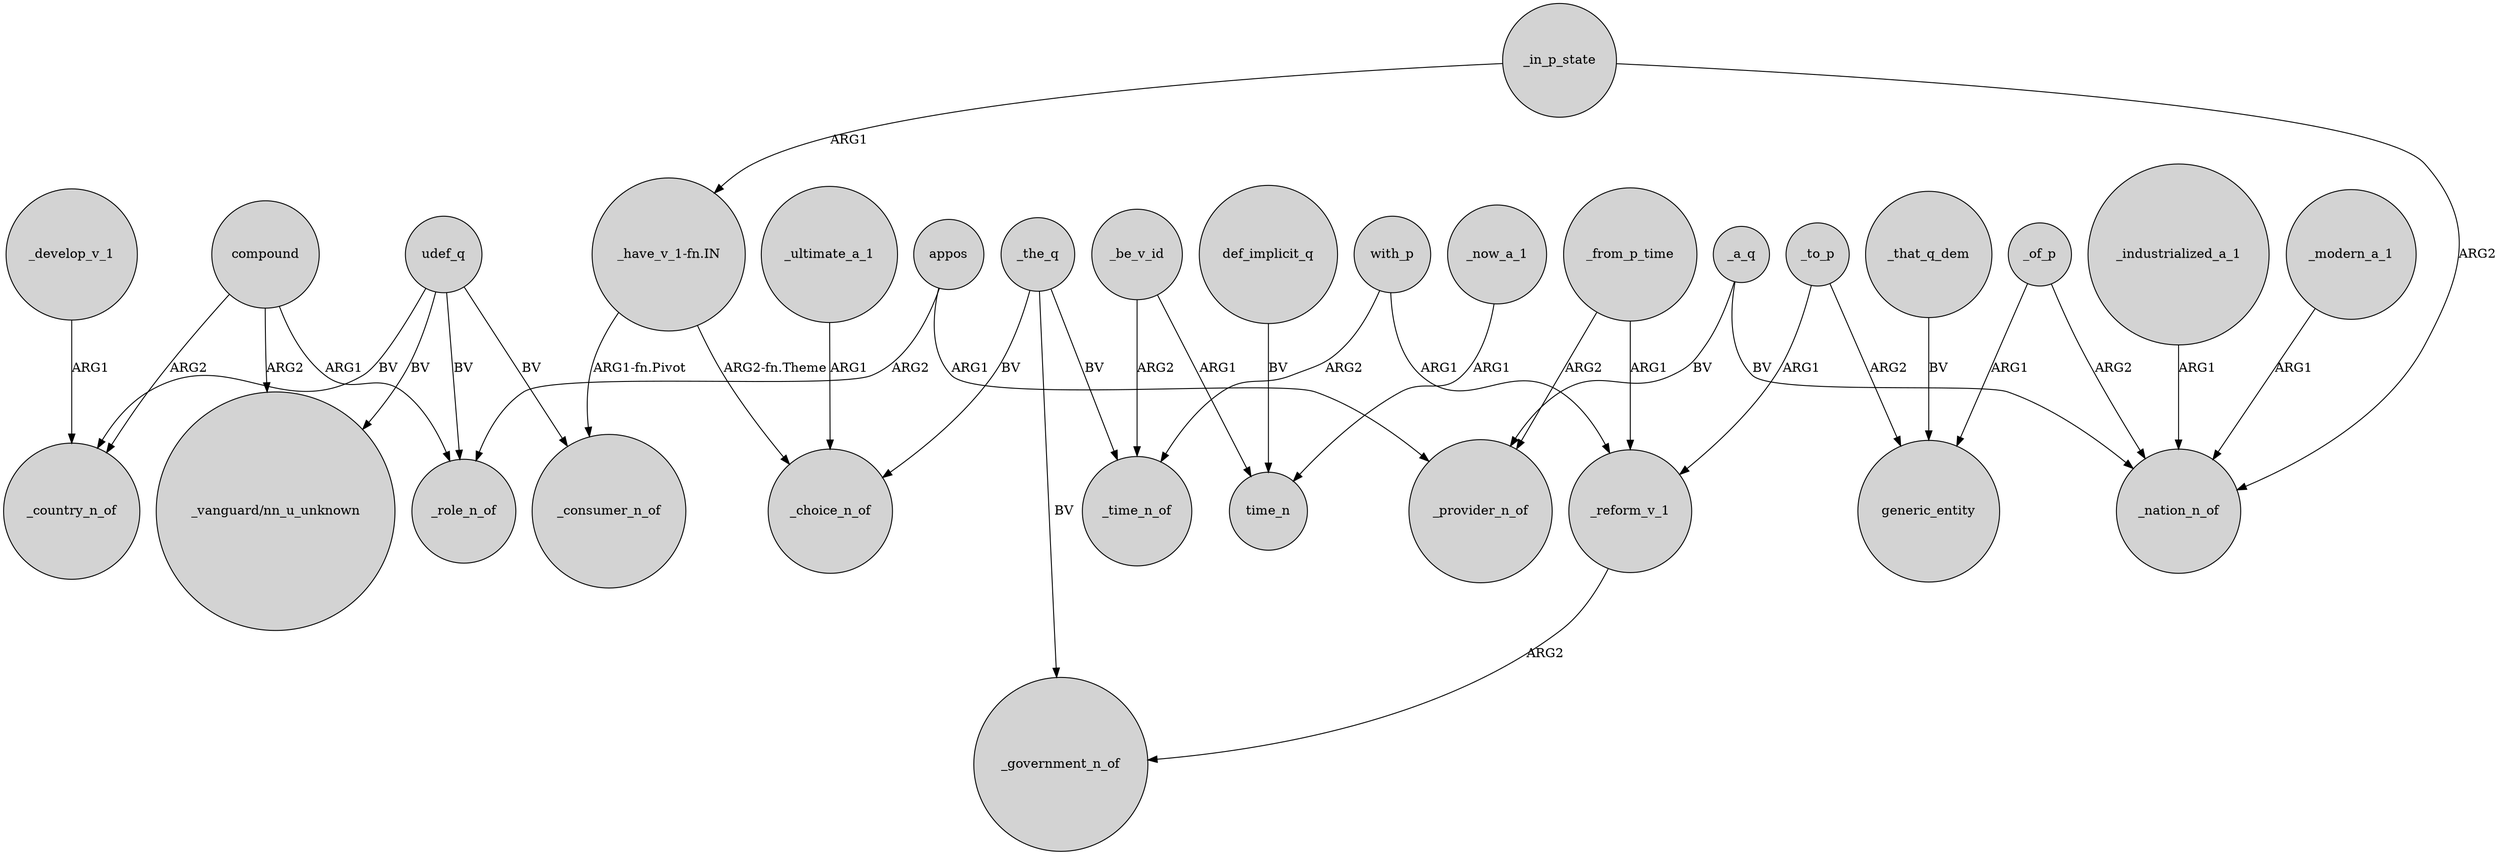 digraph {
	node [shape=circle style=filled]
	_in_p_state -> _nation_n_of [label=ARG2]
	"_have_v_1-fn.IN" -> _choice_n_of [label="ARG2-fn.Theme"]
	_be_v_id -> time_n [label=ARG1]
	_develop_v_1 -> _country_n_of [label=ARG1]
	_a_q -> _provider_n_of [label=BV]
	_that_q_dem -> generic_entity [label=BV]
	_ultimate_a_1 -> _choice_n_of [label=ARG1]
	_industrialized_a_1 -> _nation_n_of [label=ARG1]
	udef_q -> "_vanguard/nn_u_unknown" [label=BV]
	_in_p_state -> "_have_v_1-fn.IN" [label=ARG1]
	appos -> _provider_n_of [label=ARG1]
	_reform_v_1 -> _government_n_of [label=ARG2]
	_a_q -> _nation_n_of [label=BV]
	_the_q -> _choice_n_of [label=BV]
	with_p -> _reform_v_1 [label=ARG1]
	compound -> _role_n_of [label=ARG1]
	_to_p -> generic_entity [label=ARG2]
	udef_q -> _country_n_of [label=BV]
	_be_v_id -> _time_n_of [label=ARG2]
	_of_p -> _nation_n_of [label=ARG2]
	_the_q -> _time_n_of [label=BV]
	udef_q -> _role_n_of [label=BV]
	_modern_a_1 -> _nation_n_of [label=ARG1]
	_now_a_1 -> time_n [label=ARG1]
	_to_p -> _reform_v_1 [label=ARG1]
	udef_q -> _consumer_n_of [label=BV]
	with_p -> _time_n_of [label=ARG2]
	_from_p_time -> _reform_v_1 [label=ARG1]
	"_have_v_1-fn.IN" -> _consumer_n_of [label="ARG1-fn.Pivot"]
	_the_q -> _government_n_of [label=BV]
	appos -> _role_n_of [label=ARG2]
	_from_p_time -> _provider_n_of [label=ARG2]
	compound -> "_vanguard/nn_u_unknown" [label=ARG2]
	compound -> _country_n_of [label=ARG2]
	def_implicit_q -> time_n [label=BV]
	_of_p -> generic_entity [label=ARG1]
}
